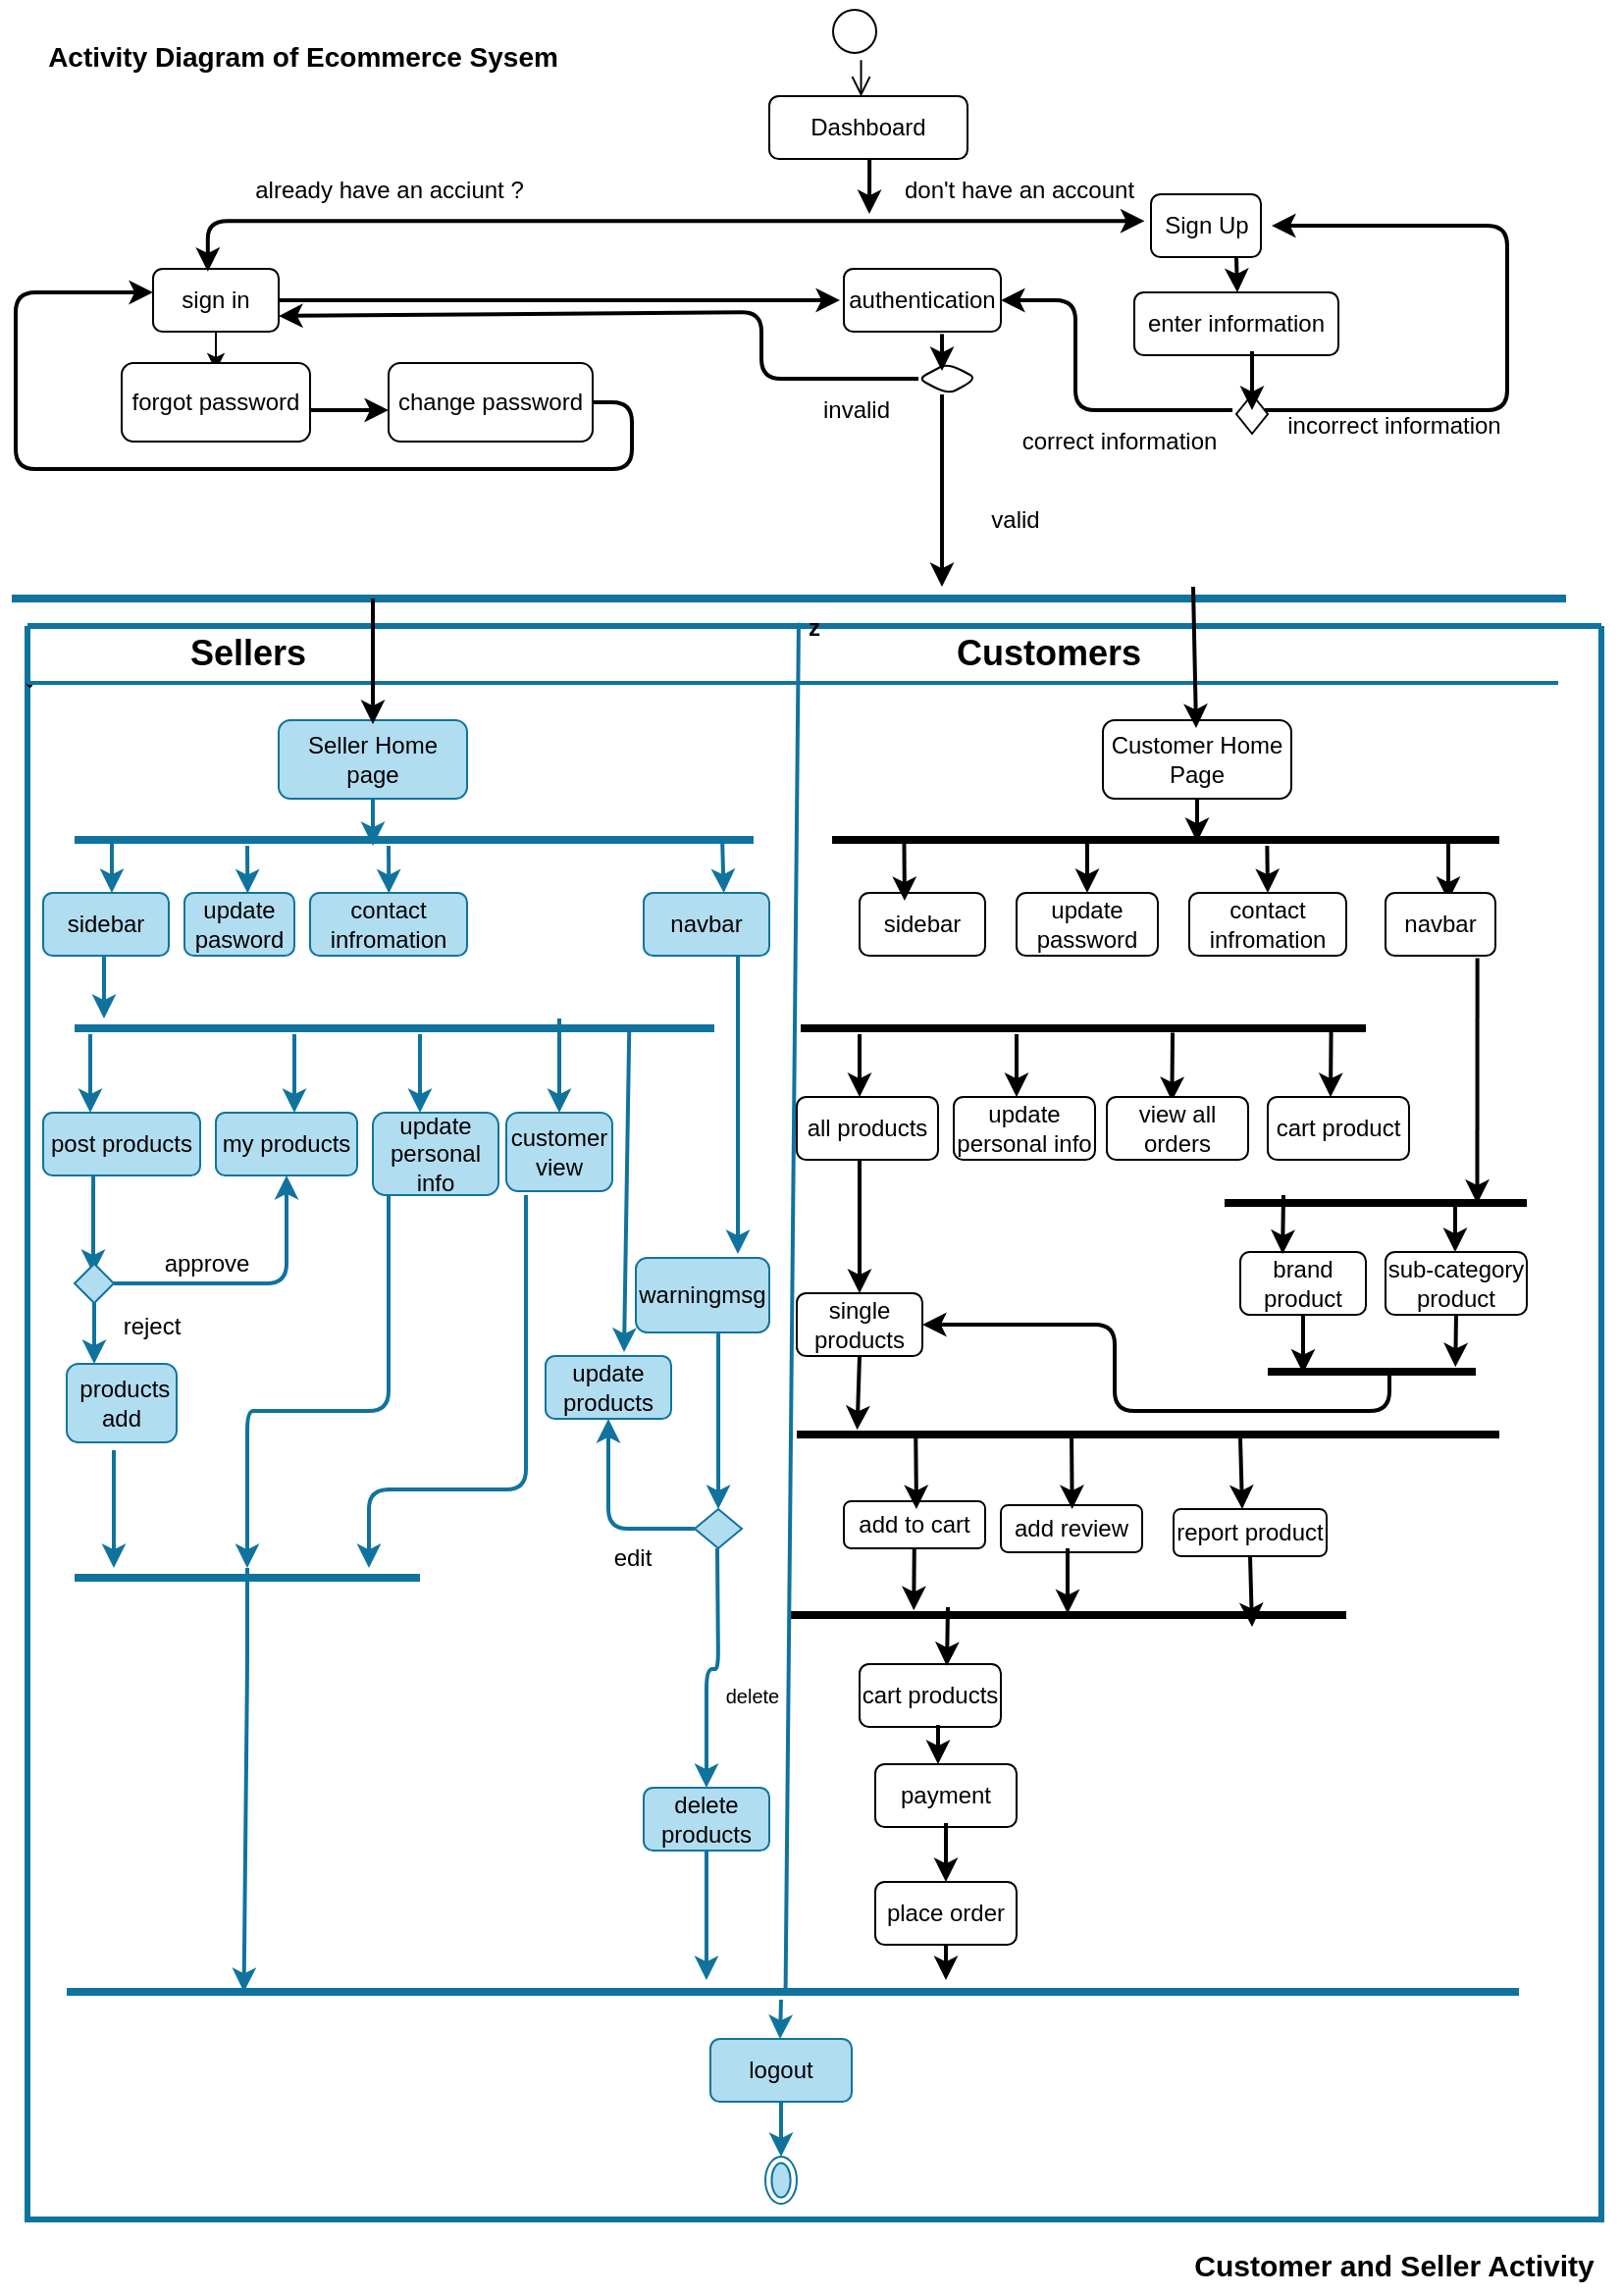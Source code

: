 <mxfile version="20.5.2" type="github">
  <diagram id="cb6AJk6jhVH4I8SNWXNZ" name="Page-1">
    <mxGraphModel dx="1038" dy="1740" grid="1" gridSize="10" guides="1" tooltips="1" connect="1" arrows="1" fold="1" page="1" pageScale="1" pageWidth="827" pageHeight="1169" math="0" shadow="0">
      <root>
        <mxCell id="0" />
        <mxCell id="1" parent="0" />
        <mxCell id="6mdkMLP5F0GnC8ThNtrV-1" value="" style="ellipse;html=1;shape=startState;rounded=1;" parent="1" vertex="1">
          <mxGeometry x="422.5" y="-1168" width="30" height="30" as="geometry" />
        </mxCell>
        <mxCell id="6mdkMLP5F0GnC8ThNtrV-2" value="" style="edgeStyle=orthogonalEdgeStyle;html=1;verticalAlign=bottom;endArrow=open;endSize=8;rounded=1;entryX=0.463;entryY=0.006;entryDx=0;entryDy=0;entryPerimeter=0;" parent="1" source="6mdkMLP5F0GnC8ThNtrV-1" target="6mdkMLP5F0GnC8ThNtrV-7" edge="1">
          <mxGeometry relative="1" as="geometry">
            <mxPoint x="415" y="-1120" as="targetPoint" />
            <Array as="points">
              <mxPoint x="441" y="-1140" />
              <mxPoint x="441" y="-1140" />
            </Array>
          </mxGeometry>
        </mxCell>
        <mxCell id="6mdkMLP5F0GnC8ThNtrV-4" style="edgeStyle=orthogonalEdgeStyle;orthogonalLoop=1;jettySize=auto;html=1;exitX=1;exitY=0.5;exitDx=0;exitDy=0;rounded=1;strokeWidth=2;" parent="1" source="6mdkMLP5F0GnC8ThNtrV-5" edge="1">
          <mxGeometry relative="1" as="geometry">
            <mxPoint x="430" y="-1016" as="targetPoint" />
            <Array as="points">
              <mxPoint x="368" y="-1016" />
            </Array>
          </mxGeometry>
        </mxCell>
        <mxCell id="6mdkMLP5F0GnC8ThNtrV-5" value="sign in" style="whiteSpace=wrap;html=1;rounded=1;" parent="1" vertex="1">
          <mxGeometry x="80" y="-1032" width="64" height="32" as="geometry" />
        </mxCell>
        <mxCell id="6mdkMLP5F0GnC8ThNtrV-6" value="Sign Up" style="whiteSpace=wrap;html=1;rounded=1;" parent="1" vertex="1">
          <mxGeometry x="588.5" y="-1070" width="56" height="32" as="geometry" />
        </mxCell>
        <mxCell id="6mdkMLP5F0GnC8ThNtrV-7" value="Dashboard" style="whiteSpace=wrap;html=1;rounded=1;" parent="1" vertex="1">
          <mxGeometry x="394" y="-1120" width="101" height="32" as="geometry" />
        </mxCell>
        <mxCell id="6mdkMLP5F0GnC8ThNtrV-9" value="already have an acciunt ?" style="text;html=1;resizable=0;autosize=1;align=center;verticalAlign=middle;points=[];rounded=1;" parent="1" vertex="1">
          <mxGeometry x="120" y="-1088" width="160" height="32" as="geometry" />
        </mxCell>
        <mxCell id="6mdkMLP5F0GnC8ThNtrV-11" value="enter information" style="whiteSpace=wrap;html=1;rounded=1;" parent="1" vertex="1">
          <mxGeometry x="580" y="-1020" width="104" height="32" as="geometry" />
        </mxCell>
        <mxCell id="6mdkMLP5F0GnC8ThNtrV-16" value="" style="endArrow=classic;html=1;exitX=0.5;exitY=1;exitDx=0;exitDy=0;rounded=1;" parent="1" source="6mdkMLP5F0GnC8ThNtrV-5" edge="1">
          <mxGeometry width="50" height="50" relative="1" as="geometry">
            <mxPoint x="104" y="-984" as="sourcePoint" />
            <mxPoint x="112" y="-980" as="targetPoint" />
            <Array as="points" />
          </mxGeometry>
        </mxCell>
        <mxCell id="6mdkMLP5F0GnC8ThNtrV-17" value="forgot password" style="whiteSpace=wrap;html=1;rounded=1;" parent="1" vertex="1">
          <mxGeometry x="64" y="-984" width="96" height="40" as="geometry" />
        </mxCell>
        <mxCell id="6mdkMLP5F0GnC8ThNtrV-18" value="" style="endArrow=classic;html=1;rounded=1;strokeWidth=2;" parent="1" edge="1">
          <mxGeometry width="50" height="50" relative="1" as="geometry">
            <mxPoint x="160" y="-960" as="sourcePoint" />
            <mxPoint x="200" y="-960" as="targetPoint" />
          </mxGeometry>
        </mxCell>
        <mxCell id="6mdkMLP5F0GnC8ThNtrV-19" style="edgeStyle=orthogonalEdgeStyle;orthogonalLoop=1;jettySize=auto;html=1;exitX=1;exitY=0.5;exitDx=0;exitDy=0;rounded=1;strokeWidth=2;" parent="1" source="6mdkMLP5F0GnC8ThNtrV-20" edge="1">
          <mxGeometry relative="1" as="geometry">
            <mxPoint x="80" y="-1020" as="targetPoint" />
            <Array as="points">
              <mxPoint x="324" y="-964" />
              <mxPoint x="324" y="-930" />
              <mxPoint x="10" y="-930" />
              <mxPoint x="10" y="-1020" />
            </Array>
          </mxGeometry>
        </mxCell>
        <mxCell id="6mdkMLP5F0GnC8ThNtrV-20" value="change password" style="whiteSpace=wrap;html=1;fillStyle=auto;rounded=1;" parent="1" vertex="1">
          <mxGeometry x="200" y="-984" width="104" height="40" as="geometry" />
        </mxCell>
        <mxCell id="6mdkMLP5F0GnC8ThNtrV-25" value="incorrect information" style="text;html=1;resizable=0;autosize=1;align=center;verticalAlign=middle;points=[];rounded=1;" parent="1" vertex="1">
          <mxGeometry x="648" y="-968" width="128" height="32" as="geometry" />
        </mxCell>
        <mxCell id="6mdkMLP5F0GnC8ThNtrV-26" value="" style="endArrow=none;html=1;strokeWidth=4;rounded=1;fillColor=#b1ddf0;strokeColor=#10739e;" parent="1" edge="1">
          <mxGeometry relative="1" as="geometry">
            <mxPoint x="8" y="-864" as="sourcePoint" />
            <mxPoint x="800" y="-864" as="targetPoint" />
          </mxGeometry>
        </mxCell>
        <mxCell id="6mdkMLP5F0GnC8ThNtrV-27" value="correct information" style="text;html=1;resizable=0;autosize=1;align=center;verticalAlign=middle;points=[];rounded=1;" parent="1" vertex="1">
          <mxGeometry x="512" y="-960" width="120" height="32" as="geometry" />
        </mxCell>
        <object label="z" id="6mdkMLP5F0GnC8ThNtrV-28">
          <mxCell style="swimlane;startSize=0;strokeWidth=3;rounded=1;swimlaneLine=0;fillColor=#b1ddf0;strokeColor=#10739e;" parent="1" vertex="1">
            <mxGeometry x="16" y="-850" width="802" height="812" as="geometry" />
          </mxCell>
        </object>
        <mxCell id="6mdkMLP5F0GnC8ThNtrV-30" value="Customers" style="text;html=1;resizable=0;autosize=1;align=center;verticalAlign=middle;points=[];fillColor=none;strokeColor=none;strokeWidth=2;shadow=0;glass=0;fontStyle=1;labelBorderColor=none;spacingTop=3;fontSize=18;rounded=1;" parent="6mdkMLP5F0GnC8ThNtrV-28" vertex="1">
          <mxGeometry x="464" y="-8" width="112" height="40" as="geometry" />
        </mxCell>
        <mxCell id="6mdkMLP5F0GnC8ThNtrV-31" value="Sellers" style="text;html=1;resizable=0;autosize=1;align=center;verticalAlign=middle;points=[];strokeWidth=2;shadow=0;glass=0;fontStyle=1;labelBorderColor=none;spacingTop=3;fontSize=18;rounded=1;" parent="6mdkMLP5F0GnC8ThNtrV-28" vertex="1">
          <mxGeometry x="72" y="-8" width="80" height="40" as="geometry" />
        </mxCell>
        <mxCell id="6mdkMLP5F0GnC8ThNtrV-32" value="" style="endArrow=none;html=1;strokeWidth=2;rounded=1;" parent="6mdkMLP5F0GnC8ThNtrV-28" target="6mdkMLP5F0GnC8ThNtrV-28" edge="1">
          <mxGeometry width="50" height="50" relative="1" as="geometry">
            <mxPoint x="2" y="31" as="sourcePoint" />
            <mxPoint x="992" y="32" as="targetPoint" />
          </mxGeometry>
        </mxCell>
        <mxCell id="6mdkMLP5F0GnC8ThNtrV-35" value="Seller Home page" style="whiteSpace=wrap;html=1;rounded=1;fillColor=#b1ddf0;strokeColor=#10739e;" parent="6mdkMLP5F0GnC8ThNtrV-28" vertex="1">
          <mxGeometry x="128" y="48" width="96" height="40" as="geometry" />
        </mxCell>
        <mxCell id="6mdkMLP5F0GnC8ThNtrV-36" value="" style="line;strokeWidth=4;html=1;shadow=0;glass=0;labelBackgroundColor=none;labelBorderColor=none;fontFamily=Times New Roman;fontSize=18;rounded=1;fillColor=#b1ddf0;strokeColor=#10739e;" parent="6mdkMLP5F0GnC8ThNtrV-28" vertex="1">
          <mxGeometry x="24" y="104" width="346" height="10" as="geometry" />
        </mxCell>
        <mxCell id="6mdkMLP5F0GnC8ThNtrV-37" value="" style="edgeStyle=none;orthogonalLoop=1;jettySize=auto;html=1;strokeWidth=2;fontSize=19;rounded=1;fillColor=#b1ddf0;strokeColor=#10739e;" parent="6mdkMLP5F0GnC8ThNtrV-28" edge="1">
          <mxGeometry width="80" relative="1" as="geometry">
            <mxPoint x="176" y="88" as="sourcePoint" />
            <mxPoint x="176" y="112" as="targetPoint" />
            <Array as="points" />
          </mxGeometry>
        </mxCell>
        <mxCell id="6mdkMLP5F0GnC8ThNtrV-38" value="Customer Home Page" style="whiteSpace=wrap;html=1;rounded=1;" parent="6mdkMLP5F0GnC8ThNtrV-28" vertex="1">
          <mxGeometry x="548" y="48" width="96" height="40" as="geometry" />
        </mxCell>
        <mxCell id="6mdkMLP5F0GnC8ThNtrV-39" value="" style="edgeStyle=none;orthogonalLoop=1;jettySize=auto;html=1;strokeWidth=2;fontSize=19;rounded=1;exitX=0.5;exitY=1;exitDx=0;exitDy=0;" parent="6mdkMLP5F0GnC8ThNtrV-28" edge="1" source="6mdkMLP5F0GnC8ThNtrV-38">
          <mxGeometry width="80" relative="1" as="geometry">
            <mxPoint x="448" y="88" as="sourcePoint" />
            <mxPoint x="596" y="110" as="targetPoint" />
            <Array as="points" />
          </mxGeometry>
        </mxCell>
        <mxCell id="6mdkMLP5F0GnC8ThNtrV-42" value="sidebar" style="whiteSpace=wrap;html=1;rounded=1;fillColor=#b1ddf0;strokeColor=#10739e;" parent="6mdkMLP5F0GnC8ThNtrV-28" vertex="1">
          <mxGeometry x="8" y="136" width="64" height="32" as="geometry" />
        </mxCell>
        <mxCell id="6mdkMLP5F0GnC8ThNtrV-43" value="contact infromation" style="whiteSpace=wrap;html=1;rounded=1;fillColor=#b1ddf0;strokeColor=#10739e;" parent="6mdkMLP5F0GnC8ThNtrV-28" vertex="1">
          <mxGeometry x="144" y="136" width="80" height="32" as="geometry" />
        </mxCell>
        <mxCell id="6mdkMLP5F0GnC8ThNtrV-44" value="" style="line;strokeWidth=4;html=1;shadow=0;glass=0;labelBackgroundColor=none;labelBorderColor=none;fontFamily=Times New Roman;fontSize=18;rounded=1;fillColor=#b1ddf0;strokeColor=#10739e;" parent="6mdkMLP5F0GnC8ThNtrV-28" vertex="1">
          <mxGeometry x="24" y="200" width="326" height="10" as="geometry" />
        </mxCell>
        <mxCell id="6mdkMLP5F0GnC8ThNtrV-45" value="" style="edgeStyle=none;orthogonalLoop=1;jettySize=auto;html=1;strokeWidth=2;fontSize=19;rounded=1;fillColor=#b1ddf0;strokeColor=#10739e;" parent="6mdkMLP5F0GnC8ThNtrV-28" edge="1">
          <mxGeometry width="80" relative="1" as="geometry">
            <mxPoint x="32" y="208" as="sourcePoint" />
            <mxPoint x="32" y="248" as="targetPoint" />
            <Array as="points" />
          </mxGeometry>
        </mxCell>
        <mxCell id="6mdkMLP5F0GnC8ThNtrV-46" value="post products" style="whiteSpace=wrap;html=1;rounded=1;fillColor=#b1ddf0;strokeColor=#10739e;" parent="6mdkMLP5F0GnC8ThNtrV-28" vertex="1">
          <mxGeometry x="8" y="248" width="80" height="32" as="geometry" />
        </mxCell>
        <mxCell id="6mdkMLP5F0GnC8ThNtrV-47" value="my products" style="whiteSpace=wrap;html=1;rounded=1;fillColor=#b1ddf0;strokeColor=#10739e;" parent="6mdkMLP5F0GnC8ThNtrV-28" vertex="1">
          <mxGeometry x="96" y="248" width="72" height="32" as="geometry" />
        </mxCell>
        <mxCell id="6mdkMLP5F0GnC8ThNtrV-48" value="" style="line;strokeWidth=4;html=1;shadow=0;glass=0;labelBackgroundColor=none;labelBorderColor=none;fontFamily=Times New Roman;fontSize=18;rounded=1;" parent="6mdkMLP5F0GnC8ThNtrV-28" vertex="1">
          <mxGeometry x="410" y="104" width="340" height="10" as="geometry" />
        </mxCell>
        <mxCell id="6mdkMLP5F0GnC8ThNtrV-49" value="sidebar" style="whiteSpace=wrap;html=1;rounded=1;" parent="6mdkMLP5F0GnC8ThNtrV-28" vertex="1">
          <mxGeometry x="424" y="136" width="64" height="32" as="geometry" />
        </mxCell>
        <mxCell id="6mdkMLP5F0GnC8ThNtrV-50" value="" style="edgeStyle=none;orthogonalLoop=1;jettySize=auto;html=1;strokeWidth=2;fontSize=19;rounded=1;entryX=0.5;entryY=0;entryDx=0;entryDy=0;exitX=0.652;exitY=0.8;exitDx=0;exitDy=0;exitPerimeter=0;" parent="6mdkMLP5F0GnC8ThNtrV-28" source="6mdkMLP5F0GnC8ThNtrV-48" edge="1" target="6mdkMLP5F0GnC8ThNtrV-51">
          <mxGeometry width="80" relative="1" as="geometry">
            <mxPoint x="594" y="109" as="sourcePoint" />
            <mxPoint x="532" y="136" as="targetPoint" />
            <Array as="points" />
          </mxGeometry>
        </mxCell>
        <mxCell id="6mdkMLP5F0GnC8ThNtrV-51" value="contact infromation" style="whiteSpace=wrap;html=1;rounded=1;" parent="6mdkMLP5F0GnC8ThNtrV-28" vertex="1">
          <mxGeometry x="592" y="136" width="80" height="32" as="geometry" />
        </mxCell>
        <mxCell id="6mdkMLP5F0GnC8ThNtrV-53" value="" style="line;strokeWidth=4;html=1;shadow=0;glass=0;labelBackgroundColor=none;labelBorderColor=none;fontFamily=Times New Roman;fontSize=18;rounded=1;" parent="6mdkMLP5F0GnC8ThNtrV-28" vertex="1">
          <mxGeometry x="394" y="200" width="288" height="10" as="geometry" />
        </mxCell>
        <mxCell id="6mdkMLP5F0GnC8ThNtrV-54" value="all products" style="whiteSpace=wrap;html=1;rounded=1;" parent="6mdkMLP5F0GnC8ThNtrV-28" vertex="1">
          <mxGeometry x="392" y="240" width="72" height="32" as="geometry" />
        </mxCell>
        <mxCell id="6mdkMLP5F0GnC8ThNtrV-56" value="" style="edgeStyle=none;orthogonalLoop=1;jettySize=auto;html=1;strokeWidth=2;fontSize=19;rounded=1;" parent="6mdkMLP5F0GnC8ThNtrV-28" edge="1">
          <mxGeometry width="80" relative="1" as="geometry">
            <mxPoint x="424" y="208" as="sourcePoint" />
            <mxPoint x="424" y="240" as="targetPoint" />
            <Array as="points" />
          </mxGeometry>
        </mxCell>
        <mxCell id="6mdkMLP5F0GnC8ThNtrV-57" value="" style="edgeStyle=none;orthogonalLoop=1;jettySize=auto;html=1;strokeWidth=2;fontSize=19;rounded=1;fillColor=#b1ddf0;strokeColor=#10739e;" parent="6mdkMLP5F0GnC8ThNtrV-28" edge="1">
          <mxGeometry width="80" relative="1" as="geometry">
            <mxPoint x="39" y="168" as="sourcePoint" />
            <mxPoint x="39" y="200" as="targetPoint" />
            <Array as="points" />
          </mxGeometry>
        </mxCell>
        <mxCell id="6mdkMLP5F0GnC8ThNtrV-58" value="" style="edgeStyle=none;orthogonalLoop=1;jettySize=auto;html=1;strokeWidth=2;fontSize=19;rounded=1;fillColor=#b1ddf0;strokeColor=#10739e;" parent="6mdkMLP5F0GnC8ThNtrV-28" edge="1">
          <mxGeometry width="80" relative="1" as="geometry">
            <mxPoint x="200" y="208" as="sourcePoint" />
            <mxPoint x="200" y="248" as="targetPoint" />
            <Array as="points" />
          </mxGeometry>
        </mxCell>
        <mxCell id="6mdkMLP5F0GnC8ThNtrV-59" value="" style="edgeStyle=none;orthogonalLoop=1;jettySize=auto;html=1;strokeWidth=2;fontSize=19;rounded=1;fillColor=#b1ddf0;strokeColor=#10739e;" parent="6mdkMLP5F0GnC8ThNtrV-28" edge="1">
          <mxGeometry width="80" relative="1" as="geometry">
            <mxPoint x="136" y="208" as="sourcePoint" />
            <mxPoint x="136" y="248" as="targetPoint" />
            <Array as="points" />
          </mxGeometry>
        </mxCell>
        <mxCell id="6mdkMLP5F0GnC8ThNtrV-60" value="navbar" style="whiteSpace=wrap;html=1;fillStyle=auto;rounded=1;fillColor=#b1ddf0;strokeColor=#10739e;" parent="6mdkMLP5F0GnC8ThNtrV-28" vertex="1">
          <mxGeometry x="314" y="136" width="64" height="32" as="geometry" />
        </mxCell>
        <mxCell id="6mdkMLP5F0GnC8ThNtrV-69" value="update&lt;br&gt;pasword" style="whiteSpace=wrap;html=1;rounded=1;fillColor=#b1ddf0;strokeColor=#10739e;" parent="6mdkMLP5F0GnC8ThNtrV-28" vertex="1">
          <mxGeometry x="80" y="136" width="56" height="32" as="geometry" />
        </mxCell>
        <mxCell id="6mdkMLP5F0GnC8ThNtrV-70" value="" style="edgeStyle=none;orthogonalLoop=1;jettySize=auto;html=1;strokeWidth=2;fontSize=19;rounded=1;entryX=0.5;entryY=0;entryDx=0;entryDy=0;" parent="6mdkMLP5F0GnC8ThNtrV-28" edge="1" target="6mdkMLP5F0GnC8ThNtrV-84">
          <mxGeometry width="80" relative="1" as="geometry">
            <mxPoint x="540" y="110" as="sourcePoint" />
            <mxPoint x="456.004" y="136.2" as="targetPoint" />
            <Array as="points" />
          </mxGeometry>
        </mxCell>
        <mxCell id="6mdkMLP5F0GnC8ThNtrV-72" value="" style="edgeStyle=none;orthogonalLoop=1;jettySize=auto;html=1;strokeWidth=2;fontSize=19;rounded=1;fillColor=#b1ddf0;strokeColor=#10739e;" parent="6mdkMLP5F0GnC8ThNtrV-28" edge="1">
          <mxGeometry width="80" relative="1" as="geometry">
            <mxPoint x="43" y="110" as="sourcePoint" />
            <mxPoint x="43" y="136" as="targetPoint" />
            <Array as="points" />
          </mxGeometry>
        </mxCell>
        <mxCell id="6mdkMLP5F0GnC8ThNtrV-73" value="" style="edgeStyle=none;orthogonalLoop=1;jettySize=auto;html=1;strokeWidth=2;fontSize=19;exitX=0.076;exitY=0.78;exitDx=0;exitDy=0;exitPerimeter=0;rounded=1;fillColor=#b1ddf0;strokeColor=#10739e;" parent="6mdkMLP5F0GnC8ThNtrV-28" edge="1">
          <mxGeometry width="80" relative="1" as="geometry">
            <mxPoint x="112" y="112" as="sourcePoint" />
            <mxPoint x="112.152" y="136.2" as="targetPoint" />
            <Array as="points" />
          </mxGeometry>
        </mxCell>
        <mxCell id="6mdkMLP5F0GnC8ThNtrV-74" value="" style="edgeStyle=none;orthogonalLoop=1;jettySize=auto;html=1;strokeWidth=2;fontSize=19;exitX=0.076;exitY=0.78;exitDx=0;exitDy=0;exitPerimeter=0;rounded=1;fillColor=#b1ddf0;strokeColor=#10739e;" parent="6mdkMLP5F0GnC8ThNtrV-28" edge="1">
          <mxGeometry width="80" relative="1" as="geometry">
            <mxPoint x="184" y="112" as="sourcePoint" />
            <mxPoint x="184.152" y="136.2" as="targetPoint" />
            <Array as="points" />
          </mxGeometry>
        </mxCell>
        <mxCell id="6mdkMLP5F0GnC8ThNtrV-75" value="" style="edgeStyle=none;orthogonalLoop=1;jettySize=auto;html=1;strokeWidth=2;fontSize=19;exitX=0.954;exitY=0.64;exitDx=0;exitDy=0;exitPerimeter=0;rounded=1;entryX=0.638;entryY=0;entryDx=0;entryDy=0;entryPerimeter=0;fillColor=#b1ddf0;strokeColor=#10739e;" parent="6mdkMLP5F0GnC8ThNtrV-28" edge="1" target="6mdkMLP5F0GnC8ThNtrV-60" source="6mdkMLP5F0GnC8ThNtrV-36">
          <mxGeometry width="80" relative="1" as="geometry">
            <mxPoint x="264" y="112" as="sourcePoint" />
            <mxPoint x="264.152" y="136.2" as="targetPoint" />
            <Array as="points" />
          </mxGeometry>
        </mxCell>
        <mxCell id="6mdkMLP5F0GnC8ThNtrV-76" value="" style="edgeStyle=none;orthogonalLoop=1;jettySize=auto;html=1;strokeWidth=2;fontSize=19;rounded=1;" parent="6mdkMLP5F0GnC8ThNtrV-28" edge="1">
          <mxGeometry width="80" relative="1" as="geometry">
            <mxPoint x="724" y="110" as="sourcePoint" />
            <mxPoint x="724" y="140" as="targetPoint" />
            <Array as="points" />
          </mxGeometry>
        </mxCell>
        <mxCell id="6mdkMLP5F0GnC8ThNtrV-80" value="" style="edgeStyle=none;orthogonalLoop=1;jettySize=auto;html=1;strokeWidth=2;fontSize=19;rounded=1;" parent="6mdkMLP5F0GnC8ThNtrV-28" edge="1">
          <mxGeometry width="80" relative="1" as="geometry">
            <mxPoint x="504" y="208" as="sourcePoint" />
            <mxPoint x="504" y="240" as="targetPoint" />
            <Array as="points" />
          </mxGeometry>
        </mxCell>
        <mxCell id="6mdkMLP5F0GnC8ThNtrV-81" value="" style="edgeStyle=none;orthogonalLoop=1;jettySize=auto;html=1;strokeWidth=2;fontSize=19;rounded=1;entryX=0.461;entryY=0.063;entryDx=0;entryDy=0;entryPerimeter=0;exitX=0.658;exitY=0.72;exitDx=0;exitDy=0;exitPerimeter=0;" parent="6mdkMLP5F0GnC8ThNtrV-28" target="6mdkMLP5F0GnC8ThNtrV-82" edge="1" source="6mdkMLP5F0GnC8ThNtrV-53">
          <mxGeometry width="80" relative="1" as="geometry">
            <mxPoint x="577" y="208" as="sourcePoint" />
            <mxPoint x="592" y="240" as="targetPoint" />
            <Array as="points" />
          </mxGeometry>
        </mxCell>
        <mxCell id="6mdkMLP5F0GnC8ThNtrV-82" value="view all orders" style="whiteSpace=wrap;html=1;rounded=1;" parent="6mdkMLP5F0GnC8ThNtrV-28" vertex="1">
          <mxGeometry x="550" y="240" width="72" height="32" as="geometry" />
        </mxCell>
        <mxCell id="6mdkMLP5F0GnC8ThNtrV-83" value="navbar" style="whiteSpace=wrap;html=1;rounded=1;" parent="6mdkMLP5F0GnC8ThNtrV-28" vertex="1">
          <mxGeometry x="692" y="136" width="56" height="32" as="geometry" />
        </mxCell>
        <mxCell id="6mdkMLP5F0GnC8ThNtrV-84" value="update password" style="whiteSpace=wrap;html=1;fillStyle=auto;rounded=1;" parent="6mdkMLP5F0GnC8ThNtrV-28" vertex="1">
          <mxGeometry x="504" y="136" width="72" height="32" as="geometry" />
        </mxCell>
        <mxCell id="6mdkMLP5F0GnC8ThNtrV-85" value="" style="line;strokeWidth=4;html=1;shadow=0;glass=0;labelBackgroundColor=none;labelBorderColor=none;fontFamily=Times New Roman;fontSize=18;rounded=1;" parent="6mdkMLP5F0GnC8ThNtrV-28" vertex="1">
          <mxGeometry x="610" y="290" width="154" height="8" as="geometry" />
        </mxCell>
        <mxCell id="6mdkMLP5F0GnC8ThNtrV-86" value="update personal info" style="whiteSpace=wrap;html=1;rounded=1;" parent="6mdkMLP5F0GnC8ThNtrV-28" vertex="1">
          <mxGeometry x="472" y="240" width="72" height="32" as="geometry" />
        </mxCell>
        <mxCell id="6mdkMLP5F0GnC8ThNtrV-87" value="" style="edgeStyle=none;orthogonalLoop=1;jettySize=auto;html=1;strokeWidth=2;fontSize=19;rounded=1;exitX=0.836;exitY=1.038;exitDx=0;exitDy=0;exitPerimeter=0;entryX=0.836;entryY=0.55;entryDx=0;entryDy=0;entryPerimeter=0;" parent="6mdkMLP5F0GnC8ThNtrV-28" source="6mdkMLP5F0GnC8ThNtrV-83" target="6mdkMLP5F0GnC8ThNtrV-85" edge="1">
          <mxGeometry width="80" relative="1" as="geometry">
            <mxPoint x="616" y="168" as="sourcePoint" />
            <mxPoint x="624" y="232" as="targetPoint" />
            <Array as="points" />
          </mxGeometry>
        </mxCell>
        <mxCell id="6mdkMLP5F0GnC8ThNtrV-88" value="cart products" style="whiteSpace=wrap;html=1;rounded=1;" parent="6mdkMLP5F0GnC8ThNtrV-28" vertex="1">
          <mxGeometry x="424" y="529" width="72" height="32" as="geometry" />
        </mxCell>
        <mxCell id="6mdkMLP5F0GnC8ThNtrV-89" value="sub-category&lt;br&gt;product" style="whiteSpace=wrap;html=1;rounded=1;" parent="6mdkMLP5F0GnC8ThNtrV-28" vertex="1">
          <mxGeometry x="692" y="319" width="72" height="32" as="geometry" />
        </mxCell>
        <mxCell id="6mdkMLP5F0GnC8ThNtrV-90" value="" style="line;strokeWidth=4;html=1;shadow=0;glass=0;labelBackgroundColor=none;labelBorderColor=none;fontFamily=Times New Roman;fontSize=18;rounded=1;" parent="6mdkMLP5F0GnC8ThNtrV-28" vertex="1">
          <mxGeometry x="392" y="408" width="358" height="8" as="geometry" />
        </mxCell>
        <mxCell id="6mdkMLP5F0GnC8ThNtrV-91" value="" style="edgeStyle=none;orthogonalLoop=1;jettySize=auto;html=1;strokeWidth=2;fontSize=19;rounded=1;" parent="6mdkMLP5F0GnC8ThNtrV-28" edge="1">
          <mxGeometry width="80" relative="1" as="geometry">
            <mxPoint x="424" y="272" as="sourcePoint" />
            <mxPoint x="424" y="340" as="targetPoint" />
            <Array as="points" />
          </mxGeometry>
        </mxCell>
        <mxCell id="6mdkMLP5F0GnC8ThNtrV-93" value="" style="line;strokeWidth=4;html=1;shadow=0;glass=0;labelBackgroundColor=none;labelBorderColor=none;fontFamily=Times New Roman;fontSize=18;rounded=1;" parent="6mdkMLP5F0GnC8ThNtrV-28" vertex="1">
          <mxGeometry x="388" y="500" width="284" height="8" as="geometry" />
        </mxCell>
        <mxCell id="6mdkMLP5F0GnC8ThNtrV-94" value="" style="edgeStyle=none;orthogonalLoop=1;jettySize=auto;html=1;strokeWidth=2;fontSize=19;rounded=1;exitX=0.673;exitY=0.38;exitDx=0;exitDy=0;exitPerimeter=0;" parent="6mdkMLP5F0GnC8ThNtrV-28" edge="1">
          <mxGeometry width="80" relative="1" as="geometry">
            <mxPoint x="727.5" y="295" as="sourcePoint" />
            <mxPoint x="727.5" y="319" as="targetPoint" />
            <Array as="points" />
          </mxGeometry>
        </mxCell>
        <mxCell id="6mdkMLP5F0GnC8ThNtrV-96" value="" style="edgeStyle=none;orthogonalLoop=1;jettySize=auto;html=1;strokeWidth=2;fontSize=19;rounded=1;entryX=0.086;entryY=0.2;entryDx=0;entryDy=0;entryPerimeter=0;exitX=0.5;exitY=1;exitDx=0;exitDy=0;" parent="6mdkMLP5F0GnC8ThNtrV-28" edge="1" target="6mdkMLP5F0GnC8ThNtrV-90" source="Oom5tAi8eLz5absGuY6V-40">
          <mxGeometry width="80" relative="1" as="geometry">
            <mxPoint x="496" y="352" as="sourcePoint" />
            <mxPoint x="496" y="384" as="targetPoint" />
            <Array as="points" />
          </mxGeometry>
        </mxCell>
        <mxCell id="6mdkMLP5F0GnC8ThNtrV-97" value="" style="edgeStyle=none;orthogonalLoop=1;jettySize=auto;html=1;strokeWidth=2;fontSize=19;rounded=1;exitX=0.5;exitY=1;exitDx=0;exitDy=0;entryX=0.902;entryY=0.2;entryDx=0;entryDy=0;entryPerimeter=0;" parent="6mdkMLP5F0GnC8ThNtrV-28" edge="1" target="Oom5tAi8eLz5absGuY6V-57" source="6mdkMLP5F0GnC8ThNtrV-89">
          <mxGeometry width="80" relative="1" as="geometry">
            <mxPoint x="576" y="352" as="sourcePoint" />
            <mxPoint x="728" y="410" as="targetPoint" />
            <Array as="points" />
          </mxGeometry>
        </mxCell>
        <mxCell id="6mdkMLP5F0GnC8ThNtrV-98" value="" style="edgeStyle=none;orthogonalLoop=1;jettySize=auto;html=1;strokeWidth=2;fontSize=19;rounded=1;exitX=0.5;exitY=1;exitDx=0;exitDy=0;" parent="6mdkMLP5F0GnC8ThNtrV-28" edge="1" source="vLmXRLPQjOQuXW0ET_Cy-5">
          <mxGeometry width="80" relative="1" as="geometry">
            <mxPoint x="512" y="376" as="sourcePoint" />
            <mxPoint x="624" y="510" as="targetPoint" />
            <Array as="points" />
          </mxGeometry>
        </mxCell>
        <mxCell id="6mdkMLP5F0GnC8ThNtrV-102" value="" style="edgeStyle=none;orthogonalLoop=1;jettySize=auto;html=1;strokeWidth=2;fontSize=19;rounded=1;entryX=0.5;entryY=0;entryDx=0;entryDy=0;fillColor=#b1ddf0;strokeColor=#10739e;" parent="6mdkMLP5F0GnC8ThNtrV-28" edge="1" target="6mdkMLP5F0GnC8ThNtrV-105">
          <mxGeometry width="80" relative="1" as="geometry">
            <mxPoint x="271" y="200" as="sourcePoint" />
            <mxPoint x="272" y="256" as="targetPoint" />
            <Array as="points" />
          </mxGeometry>
        </mxCell>
        <mxCell id="6mdkMLP5F0GnC8ThNtrV-103" value="update personal info" style="whiteSpace=wrap;html=1;rounded=1;fillColor=#b1ddf0;strokeColor=#10739e;" parent="6mdkMLP5F0GnC8ThNtrV-28" vertex="1">
          <mxGeometry x="176" y="248" width="64" height="42" as="geometry" />
        </mxCell>
        <mxCell id="6mdkMLP5F0GnC8ThNtrV-105" value="customer view" style="whiteSpace=wrap;html=1;rounded=1;fillColor=#b1ddf0;strokeColor=#10739e;" parent="6mdkMLP5F0GnC8ThNtrV-28" vertex="1">
          <mxGeometry x="244" y="248" width="54" height="40" as="geometry" />
        </mxCell>
        <mxCell id="6mdkMLP5F0GnC8ThNtrV-106" value="" style="line;strokeWidth=2;html=1;fillColor=#b1ddf0;strokeColor=#10739e;" parent="6mdkMLP5F0GnC8ThNtrV-28" vertex="1">
          <mxGeometry y="24" width="780" height="10" as="geometry" />
        </mxCell>
        <mxCell id="6mdkMLP5F0GnC8ThNtrV-190" value="" style="line;strokeWidth=4;html=1;shadow=0;glass=0;labelBackgroundColor=none;labelBorderColor=none;fontFamily=Times New Roman;fontSize=18;rounded=1;fillColor=#b1ddf0;strokeColor=#10739e;" parent="6mdkMLP5F0GnC8ThNtrV-28" vertex="1">
          <mxGeometry x="20" y="692" width="740" height="8" as="geometry" />
        </mxCell>
        <mxCell id="6mdkMLP5F0GnC8ThNtrV-202" value="" style="edgeStyle=none;orthogonalLoop=1;jettySize=auto;html=1;strokeWidth=2;fontSize=19;rounded=1;fillColor=#b1ddf0;strokeColor=#10739e;" parent="6mdkMLP5F0GnC8ThNtrV-28" edge="1" target="vLmXRLPQjOQuXW0ET_Cy-10">
          <mxGeometry width="80" relative="1" as="geometry">
            <mxPoint x="184" y="290" as="sourcePoint" />
            <mxPoint x="183.92" y="604" as="targetPoint" />
            <Array as="points">
              <mxPoint x="184" y="400" />
              <mxPoint x="124" y="400" />
              <mxPoint x="112" y="400" />
            </Array>
          </mxGeometry>
        </mxCell>
        <mxCell id="6mdkMLP5F0GnC8ThNtrV-203" value="" style="edgeStyle=none;orthogonalLoop=1;jettySize=auto;html=1;strokeWidth=2;fontSize=19;rounded=1;startArrow=none;" parent="6mdkMLP5F0GnC8ThNtrV-28" edge="1" source="6mdkMLP5F0GnC8ThNtrV-99">
          <mxGeometry width="80" relative="1" as="geometry">
            <mxPoint x="464" y="622" as="sourcePoint" />
            <mxPoint x="468" y="690" as="targetPoint" />
            <Array as="points" />
          </mxGeometry>
        </mxCell>
        <mxCell id="6mdkMLP5F0GnC8ThNtrV-242" value="" style="edgeStyle=none;orthogonalLoop=1;jettySize=auto;html=1;strokeWidth=2;fontSize=19;rounded=1;entryX=0.321;entryY=0.1;entryDx=0;entryDy=0;entryPerimeter=0;fillColor=#b1ddf0;strokeColor=#10739e;" parent="6mdkMLP5F0GnC8ThNtrV-28" edge="1">
          <mxGeometry width="80" relative="1" as="geometry">
            <mxPoint x="33.52" y="280" as="sourcePoint" />
            <mxPoint x="33.496" y="330" as="targetPoint" />
            <Array as="points" />
          </mxGeometry>
        </mxCell>
        <mxCell id="6mdkMLP5F0GnC8ThNtrV-247" value="&amp;nbsp;products&lt;br&gt;add" style="whiteSpace=wrap;html=1;rounded=1;fillColor=#b1ddf0;strokeColor=#10739e;" parent="6mdkMLP5F0GnC8ThNtrV-28" vertex="1">
          <mxGeometry x="20" y="376" width="56" height="40" as="geometry" />
        </mxCell>
        <mxCell id="6mdkMLP5F0GnC8ThNtrV-251" value="approve" style="text;html=1;align=center;verticalAlign=middle;resizable=0;points=[];autosize=1;" parent="6mdkMLP5F0GnC8ThNtrV-28" vertex="1">
          <mxGeometry x="56" y="310" width="70" height="30" as="geometry" />
        </mxCell>
        <mxCell id="6mdkMLP5F0GnC8ThNtrV-252" value="reject" style="text;html=1;resizable=0;autosize=1;align=center;verticalAlign=middle;points=[];rounded=1;" parent="6mdkMLP5F0GnC8ThNtrV-28" vertex="1">
          <mxGeometry x="38" y="342" width="50" height="30" as="geometry" />
        </mxCell>
        <mxCell id="vLmXRLPQjOQuXW0ET_Cy-4" value="add review" style="whiteSpace=wrap;html=1;rounded=1;" parent="6mdkMLP5F0GnC8ThNtrV-28" vertex="1">
          <mxGeometry x="496" y="448" width="72" height="24" as="geometry" />
        </mxCell>
        <mxCell id="vLmXRLPQjOQuXW0ET_Cy-5" value="report product" style="whiteSpace=wrap;html=1;rounded=1;" parent="6mdkMLP5F0GnC8ThNtrV-28" vertex="1">
          <mxGeometry x="584" y="450" width="78" height="24" as="geometry" />
        </mxCell>
        <mxCell id="vLmXRLPQjOQuXW0ET_Cy-7" value="" style="edgeStyle=none;orthogonalLoop=1;jettySize=auto;html=1;strokeWidth=2;fontSize=19;rounded=1;entryX=0.17;entryY=0.6;entryDx=0;entryDy=0;entryPerimeter=0;exitX=0.5;exitY=1;exitDx=0;exitDy=0;" parent="6mdkMLP5F0GnC8ThNtrV-28" edge="1" target="Oom5tAi8eLz5absGuY6V-57" source="6mdkMLP5F0GnC8ThNtrV-223">
          <mxGeometry width="80" relative="1" as="geometry">
            <mxPoint x="603.5" y="376" as="sourcePoint" />
            <mxPoint x="603.5" y="400" as="targetPoint" />
            <Array as="points" />
          </mxGeometry>
        </mxCell>
        <mxCell id="vLmXRLPQjOQuXW0ET_Cy-8" value="" style="edgeStyle=none;orthogonalLoop=1;jettySize=auto;html=1;strokeWidth=2;fontSize=19;rounded=1;startArrow=none;entryX=0.5;entryY=0.4;entryDx=0;entryDy=0;entryPerimeter=0;" parent="6mdkMLP5F0GnC8ThNtrV-28" target="6mdkMLP5F0GnC8ThNtrV-93" edge="1">
          <mxGeometry width="80" relative="1" as="geometry">
            <mxPoint x="530" y="470" as="sourcePoint" />
            <mxPoint x="673.705" y="441.2" as="targetPoint" />
            <Array as="points" />
          </mxGeometry>
        </mxCell>
        <mxCell id="vLmXRLPQjOQuXW0ET_Cy-10" value="" style="line;strokeWidth=4;html=1;shadow=0;glass=0;labelBackgroundColor=none;labelBorderColor=none;fontFamily=Times New Roman;fontSize=18;rounded=1;fillColor=#b1ddf0;strokeColor=#10739e;" parent="6mdkMLP5F0GnC8ThNtrV-28" vertex="1">
          <mxGeometry x="24" y="480" width="176" height="10" as="geometry" />
        </mxCell>
        <mxCell id="vLmXRLPQjOQuXW0ET_Cy-13" value="" style="edgeStyle=none;orthogonalLoop=1;jettySize=auto;html=1;strokeWidth=2;fontSize=19;rounded=1;fillColor=#b1ddf0;strokeColor=#10739e;" parent="6mdkMLP5F0GnC8ThNtrV-28" edge="1">
          <mxGeometry width="80" relative="1" as="geometry">
            <mxPoint x="254" y="290" as="sourcePoint" />
            <mxPoint x="174" y="480" as="targetPoint" />
            <Array as="points">
              <mxPoint x="254" y="440" />
              <mxPoint x="214" y="440" />
              <mxPoint x="174" y="440" />
            </Array>
          </mxGeometry>
        </mxCell>
        <mxCell id="6mdkMLP5F0GnC8ThNtrV-206" value="" style="edgeStyle=none;orthogonalLoop=1;jettySize=auto;html=1;strokeWidth=2;fontSize=19;rounded=1;" parent="6mdkMLP5F0GnC8ThNtrV-28" edge="1">
          <mxGeometry width="80" relative="1" as="geometry">
            <mxPoint x="594" y="-20" as="sourcePoint" />
            <mxPoint x="595.5" y="52" as="targetPoint" />
            <Array as="points" />
          </mxGeometry>
        </mxCell>
        <mxCell id="6mdkMLP5F0GnC8ThNtrV-228" value="" style="endArrow=none;html=1;rounded=1;strokeWidth=2;exitX=0.49;exitY=-0.002;exitDx=0;exitDy=0;entryX=0.495;entryY=0.3;entryDx=0;entryDy=0;entryPerimeter=0;exitPerimeter=0;fillColor=#b1ddf0;strokeColor=#10739e;" parent="6mdkMLP5F0GnC8ThNtrV-28" source="6mdkMLP5F0GnC8ThNtrV-28" edge="1" target="6mdkMLP5F0GnC8ThNtrV-190">
          <mxGeometry width="50" height="50" relative="1" as="geometry">
            <mxPoint x="312" y="-10" as="sourcePoint" />
            <mxPoint x="352" y="690" as="targetPoint" />
          </mxGeometry>
        </mxCell>
        <mxCell id="Oom5tAi8eLz5absGuY6V-16" value="warningmsg" style="whiteSpace=wrap;html=1;rounded=1;fillColor=#b1ddf0;strokeColor=#10739e;" vertex="1" parent="6mdkMLP5F0GnC8ThNtrV-28">
          <mxGeometry x="310" y="322" width="68" height="38" as="geometry" />
        </mxCell>
        <mxCell id="6mdkMLP5F0GnC8ThNtrV-245" value="" style="rhombus;whiteSpace=wrap;html=1;fillColor=#b1ddf0;strokeColor=#10739e;" parent="6mdkMLP5F0GnC8ThNtrV-28" vertex="1">
          <mxGeometry x="24" y="325" width="20" height="20" as="geometry" />
        </mxCell>
        <mxCell id="vLmXRLPQjOQuXW0ET_Cy-1" style="edgeStyle=orthogonalEdgeStyle;rounded=1;orthogonalLoop=1;jettySize=auto;html=1;entryX=0.5;entryY=1;entryDx=0;entryDy=0;strokeWidth=2;fillColor=#b1ddf0;strokeColor=#10739e;" parent="6mdkMLP5F0GnC8ThNtrV-28" source="6mdkMLP5F0GnC8ThNtrV-245" target="6mdkMLP5F0GnC8ThNtrV-47" edge="1">
          <mxGeometry relative="1" as="geometry">
            <Array as="points">
              <mxPoint x="132" y="335" />
            </Array>
          </mxGeometry>
        </mxCell>
        <mxCell id="6mdkMLP5F0GnC8ThNtrV-246" value="" style="edgeStyle=none;orthogonalLoop=1;jettySize=auto;html=1;strokeWidth=2;fontSize=19;rounded=1;exitX=0.5;exitY=1;exitDx=0;exitDy=0;entryX=0.25;entryY=0;entryDx=0;entryDy=0;fillColor=#b1ddf0;strokeColor=#10739e;" parent="6mdkMLP5F0GnC8ThNtrV-28" source="6mdkMLP5F0GnC8ThNtrV-245" edge="1" target="6mdkMLP5F0GnC8ThNtrV-247">
          <mxGeometry width="80" relative="1" as="geometry">
            <mxPoint x="184" y="450" as="sourcePoint" />
            <mxPoint x="155" y="400" as="targetPoint" />
            <Array as="points" />
          </mxGeometry>
        </mxCell>
        <mxCell id="vLmXRLPQjOQuXW0ET_Cy-11" value="" style="edgeStyle=none;orthogonalLoop=1;jettySize=auto;html=1;strokeWidth=2;fontSize=19;rounded=1;fillColor=#b1ddf0;strokeColor=#10739e;" parent="6mdkMLP5F0GnC8ThNtrV-28" edge="1">
          <mxGeometry width="80" relative="1" as="geometry">
            <mxPoint x="44" y="420" as="sourcePoint" />
            <mxPoint x="44" y="480" as="targetPoint" />
            <Array as="points" />
          </mxGeometry>
        </mxCell>
        <mxCell id="Oom5tAi8eLz5absGuY6V-22" value="" style="edgeStyle=none;orthogonalLoop=1;jettySize=auto;html=1;strokeWidth=2;fontSize=19;rounded=1;exitX=0.75;exitY=1;exitDx=0;exitDy=0;fillColor=#b1ddf0;strokeColor=#10739e;" edge="1" parent="6mdkMLP5F0GnC8ThNtrV-28" source="6mdkMLP5F0GnC8ThNtrV-60">
          <mxGeometry width="80" relative="1" as="geometry">
            <mxPoint x="334" y="190" as="sourcePoint" />
            <mxPoint x="362" y="320" as="targetPoint" />
            <Array as="points" />
          </mxGeometry>
        </mxCell>
        <mxCell id="Oom5tAi8eLz5absGuY6V-23" value="" style="edgeStyle=none;orthogonalLoop=1;jettySize=auto;html=1;strokeWidth=2;fontSize=19;rounded=1;exitX=0.867;exitY=0.48;exitDx=0;exitDy=0;exitPerimeter=0;fillColor=#b1ddf0;strokeColor=#10739e;" edge="1" parent="6mdkMLP5F0GnC8ThNtrV-28" source="6mdkMLP5F0GnC8ThNtrV-44">
          <mxGeometry width="80" relative="1" as="geometry">
            <mxPoint x="298" y="310" as="sourcePoint" />
            <mxPoint x="304" y="370" as="targetPoint" />
            <Array as="points" />
          </mxGeometry>
        </mxCell>
        <mxCell id="Oom5tAi8eLz5absGuY6V-24" value="update products" style="whiteSpace=wrap;html=1;rounded=1;fillColor=#b1ddf0;strokeColor=#10739e;" vertex="1" parent="6mdkMLP5F0GnC8ThNtrV-28">
          <mxGeometry x="264" y="372" width="64" height="32" as="geometry" />
        </mxCell>
        <mxCell id="Oom5tAi8eLz5absGuY6V-26" style="edgeStyle=orthogonalEdgeStyle;rounded=1;orthogonalLoop=1;jettySize=auto;html=1;entryX=0.5;entryY=1;entryDx=0;entryDy=0;strokeWidth=2;startArrow=none;startFill=0;endArrow=classic;endFill=1;fillColor=#b1ddf0;strokeColor=#10739e;" edge="1" parent="6mdkMLP5F0GnC8ThNtrV-28" source="Oom5tAi8eLz5absGuY6V-25" target="Oom5tAi8eLz5absGuY6V-24">
          <mxGeometry relative="1" as="geometry" />
        </mxCell>
        <mxCell id="Oom5tAi8eLz5absGuY6V-27" style="edgeStyle=orthogonalEdgeStyle;rounded=1;orthogonalLoop=1;jettySize=auto;html=1;entryX=0.618;entryY=1;entryDx=0;entryDy=0;entryPerimeter=0;strokeWidth=2;startArrow=classic;startFill=1;endArrow=none;endFill=0;fillColor=#b1ddf0;strokeColor=#10739e;" edge="1" parent="6mdkMLP5F0GnC8ThNtrV-28" source="Oom5tAi8eLz5absGuY6V-25" target="Oom5tAi8eLz5absGuY6V-16">
          <mxGeometry relative="1" as="geometry" />
        </mxCell>
        <mxCell id="Oom5tAi8eLz5absGuY6V-25" value="" style="rhombus;whiteSpace=wrap;html=1;fillColor=#b1ddf0;strokeColor=#10739e;" vertex="1" parent="6mdkMLP5F0GnC8ThNtrV-28">
          <mxGeometry x="340" y="450" width="24" height="20" as="geometry" />
        </mxCell>
        <mxCell id="6mdkMLP5F0GnC8ThNtrV-204" value="" style="ellipse;html=1;shape=endState;fillColor=#b1ddf0;strokeColor=#10739e;" parent="6mdkMLP5F0GnC8ThNtrV-28" vertex="1">
          <mxGeometry x="376" y="780" width="16" height="24" as="geometry" />
        </mxCell>
        <mxCell id="6mdkMLP5F0GnC8ThNtrV-249" value="" style="edgeStyle=none;orthogonalLoop=1;jettySize=auto;html=1;strokeWidth=2;fontSize=19;rounded=1;startArrow=none;entryX=0.5;entryY=0;entryDx=0;entryDy=0;fillColor=#b1ddf0;strokeColor=#10739e;" parent="6mdkMLP5F0GnC8ThNtrV-28" source="Oom5tAi8eLz5absGuY6V-54" edge="1" target="6mdkMLP5F0GnC8ThNtrV-204">
          <mxGeometry width="80" relative="1" as="geometry">
            <mxPoint x="384" y="720" as="sourcePoint" />
            <mxPoint x="344" y="760" as="targetPoint" />
            <Array as="points" />
          </mxGeometry>
        </mxCell>
        <mxCell id="Oom5tAi8eLz5absGuY6V-29" value="edit" style="text;html=1;align=center;verticalAlign=middle;resizable=0;points=[];autosize=1;" vertex="1" parent="6mdkMLP5F0GnC8ThNtrV-28">
          <mxGeometry x="288" y="460" width="40" height="30" as="geometry" />
        </mxCell>
        <mxCell id="Oom5tAi8eLz5absGuY6V-30" value="&lt;font style=&quot;font-size: 10px;&quot;&gt;delete&lt;/font&gt;" style="text;html=1;align=center;verticalAlign=middle;resizable=0;points=[];autosize=1;strokeColor=none;fillColor=none;" vertex="1" parent="6mdkMLP5F0GnC8ThNtrV-28">
          <mxGeometry x="344" y="530" width="50" height="30" as="geometry" />
        </mxCell>
        <mxCell id="Oom5tAi8eLz5absGuY6V-31" value="delete products" style="whiteSpace=wrap;html=1;rounded=1;fillColor=#b1ddf0;strokeColor=#10739e;" vertex="1" parent="6mdkMLP5F0GnC8ThNtrV-28">
          <mxGeometry x="314" y="592" width="64" height="32" as="geometry" />
        </mxCell>
        <mxCell id="Oom5tAi8eLz5absGuY6V-34" style="edgeStyle=orthogonalEdgeStyle;rounded=1;orthogonalLoop=1;jettySize=auto;html=1;entryX=0.618;entryY=1;entryDx=0;entryDy=0;entryPerimeter=0;strokeWidth=2;startArrow=classic;startFill=1;endArrow=none;endFill=0;exitX=0.5;exitY=0;exitDx=0;exitDy=0;fillColor=#b1ddf0;strokeColor=#10739e;" edge="1" parent="6mdkMLP5F0GnC8ThNtrV-28" source="Oom5tAi8eLz5absGuY6V-31">
          <mxGeometry relative="1" as="geometry">
            <mxPoint x="351.5" y="560" as="sourcePoint" />
            <mxPoint x="351.5" y="469.98" as="targetPoint" />
          </mxGeometry>
        </mxCell>
        <mxCell id="Oom5tAi8eLz5absGuY6V-35" value="" style="edgeStyle=none;orthogonalLoop=1;jettySize=auto;html=1;strokeWidth=2;fontSize=19;rounded=1;entryX=0.122;entryY=0.5;entryDx=0;entryDy=0;entryPerimeter=0;fillColor=#b1ddf0;strokeColor=#10739e;" edge="1" parent="6mdkMLP5F0GnC8ThNtrV-28" target="6mdkMLP5F0GnC8ThNtrV-190">
          <mxGeometry width="80" relative="1" as="geometry">
            <mxPoint x="112" y="480" as="sourcePoint" />
            <mxPoint x="112" y="690" as="targetPoint" />
            <Array as="points">
              <mxPoint x="112" y="530" />
            </Array>
          </mxGeometry>
        </mxCell>
        <mxCell id="Oom5tAi8eLz5absGuY6V-36" value="" style="edgeStyle=none;orthogonalLoop=1;jettySize=auto;html=1;strokeWidth=2;fontSize=19;rounded=1;exitX=0.5;exitY=1;exitDx=0;exitDy=0;fillColor=#b1ddf0;strokeColor=#10739e;" edge="1" parent="6mdkMLP5F0GnC8ThNtrV-28" source="Oom5tAi8eLz5absGuY6V-31">
          <mxGeometry width="80" relative="1" as="geometry">
            <mxPoint x="350" y="632" as="sourcePoint" />
            <mxPoint x="346" y="690" as="targetPoint" />
            <Array as="points" />
          </mxGeometry>
        </mxCell>
        <mxCell id="Oom5tAi8eLz5absGuY6V-37" value="" style="edgeStyle=none;orthogonalLoop=1;jettySize=auto;html=1;strokeWidth=2;fontSize=19;rounded=1;exitX=0.108;exitY=0.56;exitDx=0;exitDy=0;exitPerimeter=0;entryX=0.359;entryY=0.125;entryDx=0;entryDy=0;entryPerimeter=0;" edge="1" parent="6mdkMLP5F0GnC8ThNtrV-28" source="6mdkMLP5F0GnC8ThNtrV-48" target="6mdkMLP5F0GnC8ThNtrV-49">
          <mxGeometry width="80" relative="1" as="geometry">
            <mxPoint x="444" y="120" as="sourcePoint" />
            <mxPoint x="447" y="130" as="targetPoint" />
            <Array as="points" />
          </mxGeometry>
        </mxCell>
        <mxCell id="6mdkMLP5F0GnC8ThNtrV-223" value="brand product" style="whiteSpace=wrap;html=1;rounded=1;" parent="6mdkMLP5F0GnC8ThNtrV-28" vertex="1">
          <mxGeometry x="618" y="319" width="64" height="32" as="geometry" />
        </mxCell>
        <mxCell id="6mdkMLP5F0GnC8ThNtrV-225" value="" style="edgeStyle=none;orthogonalLoop=1;jettySize=auto;html=1;strokeWidth=2;fontSize=19;rounded=1;entryX=0.337;entryY=0.031;entryDx=0;entryDy=0;entryPerimeter=0;" parent="6mdkMLP5F0GnC8ThNtrV-28" edge="1" target="6mdkMLP5F0GnC8ThNtrV-223">
          <mxGeometry width="80" relative="1" as="geometry">
            <mxPoint x="640" y="290" as="sourcePoint" />
            <mxPoint x="511" y="338" as="targetPoint" />
            <Array as="points" />
          </mxGeometry>
        </mxCell>
        <mxCell id="Oom5tAi8eLz5absGuY6V-38" value="cart product" style="whiteSpace=wrap;html=1;rounded=1;" vertex="1" parent="6mdkMLP5F0GnC8ThNtrV-28">
          <mxGeometry x="632" y="240" width="72" height="32" as="geometry" />
        </mxCell>
        <mxCell id="Oom5tAi8eLz5absGuY6V-39" value="" style="edgeStyle=none;orthogonalLoop=1;jettySize=auto;html=1;strokeWidth=2;fontSize=19;rounded=1;entryX=0.461;entryY=0.063;entryDx=0;entryDy=0;entryPerimeter=0;exitX=0.658;exitY=0.72;exitDx=0;exitDy=0;exitPerimeter=0;" edge="1" parent="6mdkMLP5F0GnC8ThNtrV-28">
          <mxGeometry width="80" relative="1" as="geometry">
            <mxPoint x="664.31" y="205.18" as="sourcePoint" />
            <mxPoint x="663.998" y="239.996" as="targetPoint" />
            <Array as="points" />
          </mxGeometry>
        </mxCell>
        <mxCell id="Oom5tAi8eLz5absGuY6V-40" value="single products" style="whiteSpace=wrap;html=1;rounded=1;" vertex="1" parent="6mdkMLP5F0GnC8ThNtrV-28">
          <mxGeometry x="392" y="340" width="64" height="32" as="geometry" />
        </mxCell>
        <mxCell id="6mdkMLP5F0GnC8ThNtrV-99" value="place order" style="whiteSpace=wrap;html=1;rounded=1;" parent="6mdkMLP5F0GnC8ThNtrV-28" vertex="1">
          <mxGeometry x="432" y="640" width="72" height="32" as="geometry" />
        </mxCell>
        <mxCell id="6mdkMLP5F0GnC8ThNtrV-95" value="add to cart" style="whiteSpace=wrap;html=1;rounded=1;" parent="6mdkMLP5F0GnC8ThNtrV-28" vertex="1">
          <mxGeometry x="416" y="446" width="72" height="24" as="geometry" />
        </mxCell>
        <mxCell id="6mdkMLP5F0GnC8ThNtrV-226" value="" style="edgeStyle=none;orthogonalLoop=1;jettySize=auto;html=1;strokeWidth=2;fontSize=19;rounded=1;startArrow=none;entryX=0.224;entryY=0.2;entryDx=0;entryDy=0;entryPerimeter=0;" parent="6mdkMLP5F0GnC8ThNtrV-28" edge="1" target="6mdkMLP5F0GnC8ThNtrV-93" source="6mdkMLP5F0GnC8ThNtrV-95">
          <mxGeometry width="80" relative="1" as="geometry">
            <mxPoint x="452" y="470" as="sourcePoint" />
            <mxPoint x="454" y="500" as="targetPoint" />
            <Array as="points" />
          </mxGeometry>
        </mxCell>
        <mxCell id="6mdkMLP5F0GnC8ThNtrV-101" value="payment" style="whiteSpace=wrap;html=1;rounded=1;" parent="6mdkMLP5F0GnC8ThNtrV-28" vertex="1">
          <mxGeometry x="432" y="580" width="72" height="32" as="geometry" />
        </mxCell>
        <mxCell id="Oom5tAi8eLz5absGuY6V-47" value="" style="edgeStyle=none;orthogonalLoop=1;jettySize=auto;html=1;strokeWidth=2;fontSize=19;rounded=1;" edge="1" parent="6mdkMLP5F0GnC8ThNtrV-28">
          <mxGeometry width="80" relative="1" as="geometry">
            <mxPoint x="469" y="500" as="sourcePoint" />
            <mxPoint x="468.5" y="530" as="targetPoint" />
            <Array as="points" />
          </mxGeometry>
        </mxCell>
        <mxCell id="Oom5tAi8eLz5absGuY6V-48" value="" style="edgeStyle=none;orthogonalLoop=1;jettySize=auto;html=1;strokeWidth=2;fontSize=19;rounded=1;exitX=0.5;exitY=1;exitDx=0;exitDy=0;" edge="1" parent="6mdkMLP5F0GnC8ThNtrV-28">
          <mxGeometry width="80" relative="1" as="geometry">
            <mxPoint x="464" y="560" as="sourcePoint" />
            <mxPoint x="464" y="580" as="targetPoint" />
            <Array as="points" />
          </mxGeometry>
        </mxCell>
        <mxCell id="Oom5tAi8eLz5absGuY6V-49" value="" style="edgeStyle=none;orthogonalLoop=1;jettySize=auto;html=1;strokeWidth=2;fontSize=19;rounded=1;exitX=0.5;exitY=0.938;exitDx=0;exitDy=0;exitPerimeter=0;" edge="1" parent="6mdkMLP5F0GnC8ThNtrV-28" source="6mdkMLP5F0GnC8ThNtrV-101" target="6mdkMLP5F0GnC8ThNtrV-99">
          <mxGeometry width="80" relative="1" as="geometry">
            <mxPoint x="468" y="620" as="sourcePoint" />
            <mxPoint x="464" y="630" as="targetPoint" />
            <Array as="points" />
          </mxGeometry>
        </mxCell>
        <mxCell id="Oom5tAi8eLz5absGuY6V-50" value="" style="edgeStyle=none;orthogonalLoop=1;jettySize=auto;html=1;strokeWidth=2;fontSize=19;rounded=1;exitX=0.5;exitY=1;exitDx=0;exitDy=0;" edge="1" parent="6mdkMLP5F0GnC8ThNtrV-28">
          <mxGeometry width="80" relative="1" as="geometry">
            <mxPoint x="452.61" y="412.4" as="sourcePoint" />
            <mxPoint x="453" y="450" as="targetPoint" />
            <Array as="points" />
          </mxGeometry>
        </mxCell>
        <mxCell id="Oom5tAi8eLz5absGuY6V-51" value="" style="edgeStyle=none;orthogonalLoop=1;jettySize=auto;html=1;strokeWidth=2;fontSize=19;rounded=1;entryX=0.723;entryY=0.4;entryDx=0;entryDy=0;entryPerimeter=0;" edge="1" parent="6mdkMLP5F0GnC8ThNtrV-28">
          <mxGeometry width="80" relative="1" as="geometry">
            <mxPoint x="532" y="410" as="sourcePoint" />
            <mxPoint x="532.334" y="450.0" as="targetPoint" />
            <Array as="points" />
          </mxGeometry>
        </mxCell>
        <mxCell id="Oom5tAi8eLz5absGuY6V-53" value="" style="edgeStyle=none;orthogonalLoop=1;jettySize=auto;html=1;strokeWidth=2;fontSize=19;rounded=1;exitX=0.5;exitY=1;exitDx=0;exitDy=0;" edge="1" parent="6mdkMLP5F0GnC8ThNtrV-28">
          <mxGeometry width="80" relative="1" as="geometry">
            <mxPoint x="618" y="413.8" as="sourcePoint" />
            <mxPoint x="619" y="450" as="targetPoint" />
            <Array as="points" />
          </mxGeometry>
        </mxCell>
        <mxCell id="Oom5tAi8eLz5absGuY6V-54" value="logout" style="whiteSpace=wrap;html=1;rounded=1;fillColor=#b1ddf0;strokeColor=#10739e;" vertex="1" parent="6mdkMLP5F0GnC8ThNtrV-28">
          <mxGeometry x="348" y="720" width="72" height="32" as="geometry" />
        </mxCell>
        <mxCell id="Oom5tAi8eLz5absGuY6V-56" value="" style="edgeStyle=none;orthogonalLoop=1;jettySize=auto;html=1;strokeWidth=2;fontSize=19;rounded=1;fillColor=#b1ddf0;strokeColor=#10739e;" edge="1" parent="6mdkMLP5F0GnC8ThNtrV-28">
          <mxGeometry width="80" relative="1" as="geometry">
            <mxPoint x="384" y="700" as="sourcePoint" />
            <mxPoint x="383.5" y="720" as="targetPoint" />
            <Array as="points" />
          </mxGeometry>
        </mxCell>
        <mxCell id="Oom5tAi8eLz5absGuY6V-57" value="" style="line;strokeWidth=4;html=1;shadow=0;glass=0;labelBackgroundColor=none;labelBorderColor=none;fontFamily=Times New Roman;fontSize=18;rounded=1;" vertex="1" parent="6mdkMLP5F0GnC8ThNtrV-28">
          <mxGeometry x="632" y="376" width="106" height="8" as="geometry" />
        </mxCell>
        <mxCell id="Oom5tAi8eLz5absGuY6V-58" value="" style="edgeStyle=none;orthogonalLoop=1;jettySize=auto;html=1;strokeWidth=2;fontSize=19;rounded=1;entryX=1;entryY=0.5;entryDx=0;entryDy=0;" edge="1" parent="6mdkMLP5F0GnC8ThNtrV-28" target="Oom5tAi8eLz5absGuY6V-40">
          <mxGeometry width="80" relative="1" as="geometry">
            <mxPoint x="694" y="380" as="sourcePoint" />
            <mxPoint x="691" y="412" as="targetPoint" />
            <Array as="points">
              <mxPoint x="694" y="400" />
              <mxPoint x="584" y="400" />
              <mxPoint x="554" y="400" />
              <mxPoint x="554" y="356" />
            </Array>
          </mxGeometry>
        </mxCell>
        <mxCell id="6mdkMLP5F0GnC8ThNtrV-207" value="" style="edgeStyle=none;orthogonalLoop=1;jettySize=auto;html=1;strokeWidth=2;fontSize=19;rounded=1;" parent="1" edge="1">
          <mxGeometry width="80" relative="1" as="geometry">
            <mxPoint x="192" y="-864" as="sourcePoint" />
            <mxPoint x="192" y="-800" as="targetPoint" />
            <Array as="points" />
          </mxGeometry>
        </mxCell>
        <mxCell id="6mdkMLP5F0GnC8ThNtrV-210" value="authentication" style="whiteSpace=wrap;html=1;rounded=1;" parent="1" vertex="1">
          <mxGeometry x="432" y="-1032" width="80" height="32" as="geometry" />
        </mxCell>
        <mxCell id="6mdkMLP5F0GnC8ThNtrV-212" value="" style="rhombus;whiteSpace=wrap;html=1;rounded=1;" parent="1" vertex="1">
          <mxGeometry x="470" y="-984" width="30" height="16" as="geometry" />
        </mxCell>
        <mxCell id="6mdkMLP5F0GnC8ThNtrV-213" value="" style="endArrow=classic;html=1;rounded=1;strokeWidth=2;exitX=0.625;exitY=1.038;exitDx=0;exitDy=0;exitPerimeter=0;" parent="1" source="6mdkMLP5F0GnC8ThNtrV-210" edge="1">
          <mxGeometry width="50" height="50" relative="1" as="geometry">
            <mxPoint x="490" y="-1000" as="sourcePoint" />
            <mxPoint x="482" y="-980" as="targetPoint" />
            <Array as="points" />
          </mxGeometry>
        </mxCell>
        <mxCell id="6mdkMLP5F0GnC8ThNtrV-214" value="" style="endArrow=classic;html=1;strokeWidth=2;fontFamily=Times New Roman;fontSize=18;rounded=1;exitX=0.893;exitY=1;exitDx=0;exitDy=0;exitPerimeter=0;" parent="1" edge="1">
          <mxGeometry width="50" height="50" relative="1" as="geometry">
            <mxPoint x="482.008" y="-968" as="sourcePoint" />
            <mxPoint x="482" y="-870" as="targetPoint" />
          </mxGeometry>
        </mxCell>
        <mxCell id="6mdkMLP5F0GnC8ThNtrV-215" value="valid" style="text;html=1;align=center;verticalAlign=middle;resizable=0;points=[];autosize=1;rounded=1;" parent="1" vertex="1">
          <mxGeometry x="495" y="-920" width="48" height="32" as="geometry" />
        </mxCell>
        <mxCell id="6mdkMLP5F0GnC8ThNtrV-217" value="" style="edgeStyle=segmentEdgeStyle;endArrow=classic;html=1;entryX=0.436;entryY=0.044;entryDx=0;entryDy=0;entryPerimeter=0;rounded=1;strokeWidth=2;startArrow=classic;startFill=1;endFill=1;exitX=0.976;exitY=0.987;exitDx=0;exitDy=0;exitPerimeter=0;" parent="1" target="6mdkMLP5F0GnC8ThNtrV-5" edge="1" source="6mdkMLP5F0GnC8ThNtrV-250">
          <mxGeometry width="50" height="50" relative="1" as="geometry">
            <mxPoint x="570" y="-1031" as="sourcePoint" />
            <mxPoint x="64" y="-1072" as="targetPoint" />
            <Array as="points">
              <mxPoint x="108" y="-1056" />
            </Array>
          </mxGeometry>
        </mxCell>
        <mxCell id="6mdkMLP5F0GnC8ThNtrV-221" value="" style="endArrow=none;html=1;rounded=1;strokeWidth=2;endFill=0;startArrow=classic;startFill=1;exitX=1;exitY=0.75;exitDx=0;exitDy=0;" parent="1" edge="1" source="6mdkMLP5F0GnC8ThNtrV-5">
          <mxGeometry width="50" height="50" relative="1" as="geometry">
            <mxPoint x="384" y="-1056" as="sourcePoint" />
            <mxPoint x="470" y="-976" as="targetPoint" />
            <Array as="points">
              <mxPoint x="390" y="-1010" />
              <mxPoint x="390" y="-976" />
            </Array>
          </mxGeometry>
        </mxCell>
        <mxCell id="6mdkMLP5F0GnC8ThNtrV-232" value="&lt;b&gt;&lt;font style=&quot;font-size: 14px;&quot;&gt;Activity Diagram of Ecommerce Sysem&lt;/font&gt;&lt;/b&gt;" style="text;html=1;align=center;verticalAlign=middle;resizable=0;points=[];autosize=1;" parent="1" vertex="1">
          <mxGeometry x="16" y="-1160" width="280" height="40" as="geometry" />
        </mxCell>
        <mxCell id="6mdkMLP5F0GnC8ThNtrV-240" style="edgeStyle=orthogonalEdgeStyle;rounded=1;orthogonalLoop=1;jettySize=auto;html=1;strokeWidth=2;" parent="1" source="6mdkMLP5F0GnC8ThNtrV-238" edge="1">
          <mxGeometry relative="1" as="geometry">
            <mxPoint x="650" y="-1054" as="targetPoint" />
            <Array as="points">
              <mxPoint x="770" y="-960" />
              <mxPoint x="770" y="-1054" />
            </Array>
          </mxGeometry>
        </mxCell>
        <mxCell id="Oom5tAi8eLz5absGuY6V-7" style="edgeStyle=orthogonalEdgeStyle;rounded=1;orthogonalLoop=1;jettySize=auto;html=1;entryX=1;entryY=0.5;entryDx=0;entryDy=0;startArrow=none;startFill=0;strokeWidth=2;endArrow=classic;endFill=1;" edge="1" parent="1" target="6mdkMLP5F0GnC8ThNtrV-210">
          <mxGeometry relative="1" as="geometry">
            <mxPoint x="630" y="-960" as="sourcePoint" />
            <Array as="points">
              <mxPoint x="550" y="-960" />
              <mxPoint x="550" y="-1016" />
            </Array>
          </mxGeometry>
        </mxCell>
        <mxCell id="6mdkMLP5F0GnC8ThNtrV-238" value="" style="rhombus;whiteSpace=wrap;html=1;rounded=1;arcSize=0;" parent="1" vertex="1">
          <mxGeometry x="632" y="-968" width="16" height="20" as="geometry" />
        </mxCell>
        <mxCell id="6mdkMLP5F0GnC8ThNtrV-250" value="don&#39;t have an account" style="text;html=1;resizable=0;autosize=1;align=center;verticalAlign=middle;points=[];rounded=1;" parent="1" vertex="1">
          <mxGeometry x="452.5" y="-1088" width="136" height="32" as="geometry" />
        </mxCell>
        <mxCell id="Oom5tAi8eLz5absGuY6V-3" value="" style="edgeStyle=none;orthogonalLoop=1;jettySize=auto;html=1;strokeWidth=2;fontSize=19;rounded=1;" edge="1" parent="1">
          <mxGeometry width="80" relative="1" as="geometry">
            <mxPoint x="632" y="-1038" as="sourcePoint" />
            <mxPoint x="632.5" y="-1020" as="targetPoint" />
            <Array as="points" />
          </mxGeometry>
        </mxCell>
        <mxCell id="Oom5tAi8eLz5absGuY6V-8" value="" style="edgeStyle=none;orthogonalLoop=1;jettySize=auto;html=1;strokeWidth=2;fontSize=19;rounded=1;" edge="1" parent="1">
          <mxGeometry width="80" relative="1" as="geometry">
            <mxPoint x="640" y="-990" as="sourcePoint" />
            <mxPoint x="640" y="-960" as="targetPoint" />
            <Array as="points" />
          </mxGeometry>
        </mxCell>
        <mxCell id="Oom5tAi8eLz5absGuY6V-10" value="invalid" style="text;html=1;align=center;verticalAlign=middle;resizable=0;points=[];autosize=1;rounded=1;" vertex="1" parent="1">
          <mxGeometry x="407.5" y="-975" width="60" height="30" as="geometry" />
        </mxCell>
        <mxCell id="Oom5tAi8eLz5absGuY6V-11" value="" style="edgeStyle=none;orthogonalLoop=1;jettySize=auto;html=1;strokeWidth=2;fontSize=19;rounded=1;exitX=0.415;exitY=1.088;exitDx=0;exitDy=0;exitPerimeter=0;" edge="1" parent="1">
          <mxGeometry width="80" relative="1" as="geometry">
            <mxPoint x="445.08" y="-1088" as="sourcePoint" />
            <mxPoint x="445" y="-1060" as="targetPoint" />
            <Array as="points" />
          </mxGeometry>
        </mxCell>
        <mxCell id="Oom5tAi8eLz5absGuY6V-45" value="" style="edgeStyle=none;orthogonalLoop=1;jettySize=auto;html=1;strokeWidth=2;fontSize=19;rounded=1;startArrow=none;endArrow=none;" edge="1" parent="1" target="6mdkMLP5F0GnC8ThNtrV-95">
          <mxGeometry width="80" relative="1" as="geometry">
            <mxPoint x="468" y="-380" as="sourcePoint" />
            <mxPoint x="468" y="-352" as="targetPoint" />
            <Array as="points" />
          </mxGeometry>
        </mxCell>
        <mxCell id="Oom5tAi8eLz5absGuY6V-59" value="&lt;font size=&quot;1&quot; style=&quot;&quot;&gt;&lt;b style=&quot;font-size: 15px;&quot;&gt;Customer and Seller Activity&lt;/b&gt;&lt;/font&gt;" style="text;html=1;align=center;verticalAlign=middle;resizable=0;points=[];autosize=1;strokeColor=none;fillColor=none;fontSize=10;" vertex="1" parent="1">
          <mxGeometry x="597" y="-30" width="230" height="30" as="geometry" />
        </mxCell>
      </root>
    </mxGraphModel>
  </diagram>
</mxfile>
